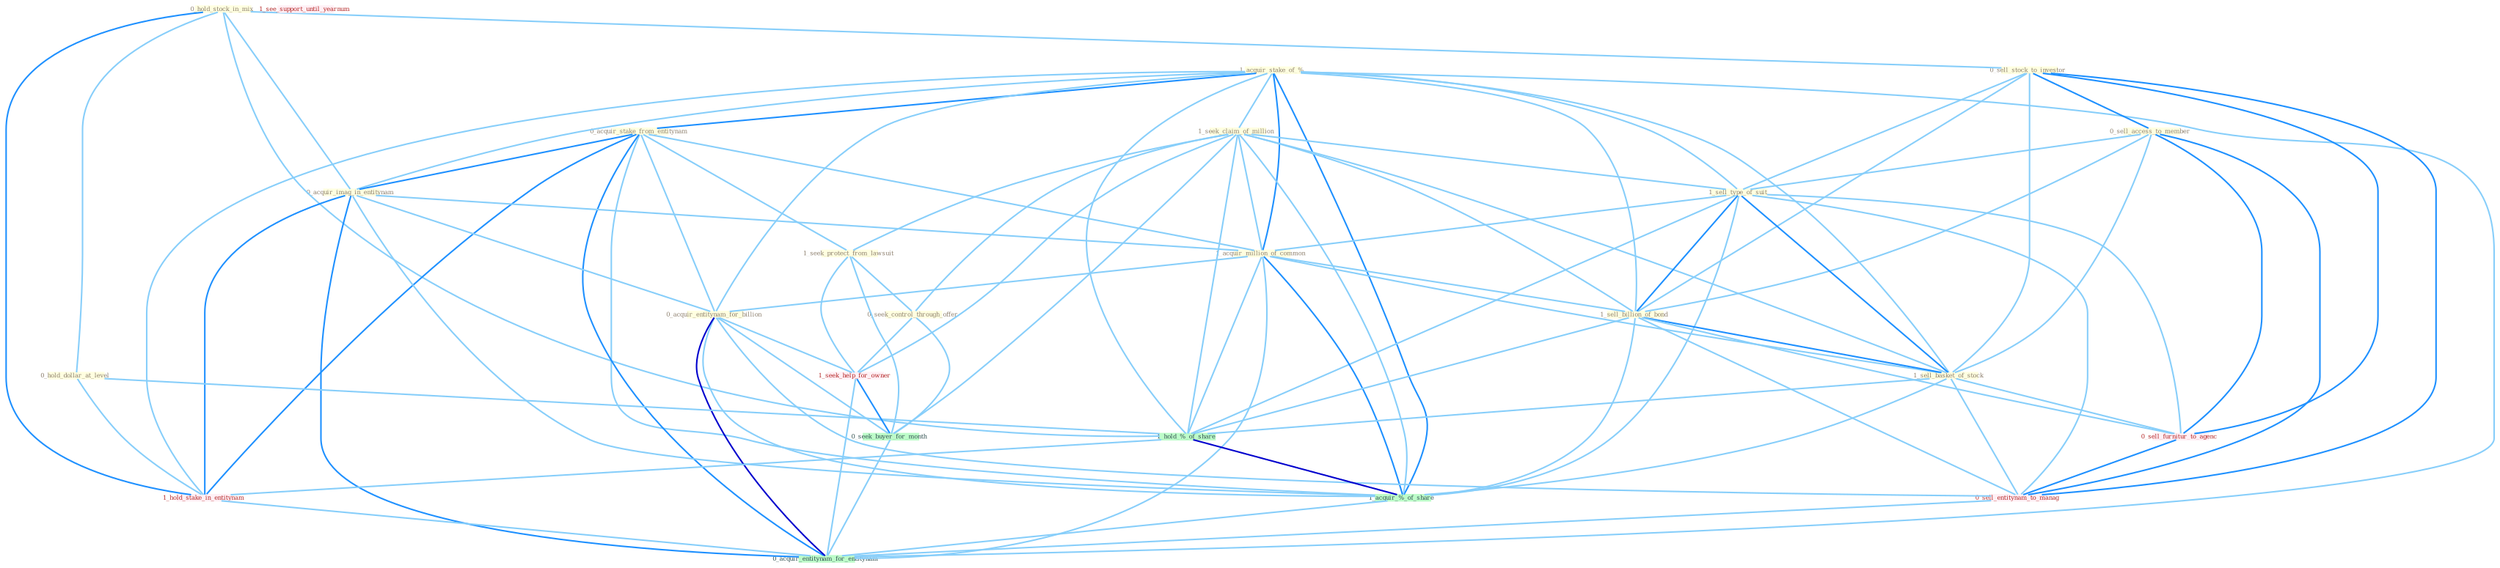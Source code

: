 Graph G{ 
    node
    [shape=polygon,style=filled,width=.5,height=.06,color="#BDFCC9",fixedsize=true,fontsize=4,
    fontcolor="#2f4f4f"];
    {node
    [color="#ffffe0", fontcolor="#8b7d6b"] "0_hold_stock_in_mix " "1_acquir_stake_of_% " "0_sell_stock_to_investor " "0_acquir_stake_from_entitynam " "1_seek_claim_of_million " "0_sell_access_to_member " "0_acquir_imag_in_entitynam " "1_sell_type_of_suit " "1_seek_protect_from_lawsuit " "1_acquir_million_of_common " "1_sell_billion_of_bond " "0_acquir_entitynam_for_billion " "0_hold_dollar_at_level " "0_seek_control_through_offer " "1_sell_basket_of_stock "}
{node [color="#fff0f5", fontcolor="#b22222"] "1_hold_stake_in_entitynam " "1_seek_help_for_owner " "1_see_support_until_yearnum " "0_sell_furnitur_to_agenc " "0_sell_entitynam_to_manag "}
edge [color="#B0E2FF"];

	"0_hold_stock_in_mix " -- "0_sell_stock_to_investor " [w="1", color="#87cefa" ];
	"0_hold_stock_in_mix " -- "0_acquir_imag_in_entitynam " [w="1", color="#87cefa" ];
	"0_hold_stock_in_mix " -- "0_hold_dollar_at_level " [w="1", color="#87cefa" ];
	"0_hold_stock_in_mix " -- "1_hold_%_of_share " [w="1", color="#87cefa" ];
	"0_hold_stock_in_mix " -- "1_hold_stake_in_entitynam " [w="2", color="#1e90ff" , len=0.8];
	"1_acquir_stake_of_% " -- "0_acquir_stake_from_entitynam " [w="2", color="#1e90ff" , len=0.8];
	"1_acquir_stake_of_% " -- "1_seek_claim_of_million " [w="1", color="#87cefa" ];
	"1_acquir_stake_of_% " -- "0_acquir_imag_in_entitynam " [w="1", color="#87cefa" ];
	"1_acquir_stake_of_% " -- "1_sell_type_of_suit " [w="1", color="#87cefa" ];
	"1_acquir_stake_of_% " -- "1_acquir_million_of_common " [w="2", color="#1e90ff" , len=0.8];
	"1_acquir_stake_of_% " -- "1_sell_billion_of_bond " [w="1", color="#87cefa" ];
	"1_acquir_stake_of_% " -- "0_acquir_entitynam_for_billion " [w="1", color="#87cefa" ];
	"1_acquir_stake_of_% " -- "1_sell_basket_of_stock " [w="1", color="#87cefa" ];
	"1_acquir_stake_of_% " -- "1_hold_%_of_share " [w="1", color="#87cefa" ];
	"1_acquir_stake_of_% " -- "1_hold_stake_in_entitynam " [w="1", color="#87cefa" ];
	"1_acquir_stake_of_% " -- "1_acquir_%_of_share " [w="2", color="#1e90ff" , len=0.8];
	"1_acquir_stake_of_% " -- "0_acquir_entitynam_for_entitynam " [w="1", color="#87cefa" ];
	"0_sell_stock_to_investor " -- "0_sell_access_to_member " [w="2", color="#1e90ff" , len=0.8];
	"0_sell_stock_to_investor " -- "1_sell_type_of_suit " [w="1", color="#87cefa" ];
	"0_sell_stock_to_investor " -- "1_sell_billion_of_bond " [w="1", color="#87cefa" ];
	"0_sell_stock_to_investor " -- "1_sell_basket_of_stock " [w="1", color="#87cefa" ];
	"0_sell_stock_to_investor " -- "0_sell_furnitur_to_agenc " [w="2", color="#1e90ff" , len=0.8];
	"0_sell_stock_to_investor " -- "0_sell_entitynam_to_manag " [w="2", color="#1e90ff" , len=0.8];
	"0_acquir_stake_from_entitynam " -- "0_acquir_imag_in_entitynam " [w="2", color="#1e90ff" , len=0.8];
	"0_acquir_stake_from_entitynam " -- "1_seek_protect_from_lawsuit " [w="1", color="#87cefa" ];
	"0_acquir_stake_from_entitynam " -- "1_acquir_million_of_common " [w="1", color="#87cefa" ];
	"0_acquir_stake_from_entitynam " -- "0_acquir_entitynam_for_billion " [w="1", color="#87cefa" ];
	"0_acquir_stake_from_entitynam " -- "1_hold_stake_in_entitynam " [w="2", color="#1e90ff" , len=0.8];
	"0_acquir_stake_from_entitynam " -- "1_acquir_%_of_share " [w="1", color="#87cefa" ];
	"0_acquir_stake_from_entitynam " -- "0_acquir_entitynam_for_entitynam " [w="2", color="#1e90ff" , len=0.8];
	"1_seek_claim_of_million " -- "1_sell_type_of_suit " [w="1", color="#87cefa" ];
	"1_seek_claim_of_million " -- "1_seek_protect_from_lawsuit " [w="1", color="#87cefa" ];
	"1_seek_claim_of_million " -- "1_acquir_million_of_common " [w="1", color="#87cefa" ];
	"1_seek_claim_of_million " -- "1_sell_billion_of_bond " [w="1", color="#87cefa" ];
	"1_seek_claim_of_million " -- "0_seek_control_through_offer " [w="1", color="#87cefa" ];
	"1_seek_claim_of_million " -- "1_sell_basket_of_stock " [w="1", color="#87cefa" ];
	"1_seek_claim_of_million " -- "1_hold_%_of_share " [w="1", color="#87cefa" ];
	"1_seek_claim_of_million " -- "1_seek_help_for_owner " [w="1", color="#87cefa" ];
	"1_seek_claim_of_million " -- "0_seek_buyer_for_month " [w="1", color="#87cefa" ];
	"1_seek_claim_of_million " -- "1_acquir_%_of_share " [w="1", color="#87cefa" ];
	"0_sell_access_to_member " -- "1_sell_type_of_suit " [w="1", color="#87cefa" ];
	"0_sell_access_to_member " -- "1_sell_billion_of_bond " [w="1", color="#87cefa" ];
	"0_sell_access_to_member " -- "1_sell_basket_of_stock " [w="1", color="#87cefa" ];
	"0_sell_access_to_member " -- "0_sell_furnitur_to_agenc " [w="2", color="#1e90ff" , len=0.8];
	"0_sell_access_to_member " -- "0_sell_entitynam_to_manag " [w="2", color="#1e90ff" , len=0.8];
	"0_acquir_imag_in_entitynam " -- "1_acquir_million_of_common " [w="1", color="#87cefa" ];
	"0_acquir_imag_in_entitynam " -- "0_acquir_entitynam_for_billion " [w="1", color="#87cefa" ];
	"0_acquir_imag_in_entitynam " -- "1_hold_stake_in_entitynam " [w="2", color="#1e90ff" , len=0.8];
	"0_acquir_imag_in_entitynam " -- "1_acquir_%_of_share " [w="1", color="#87cefa" ];
	"0_acquir_imag_in_entitynam " -- "0_acquir_entitynam_for_entitynam " [w="2", color="#1e90ff" , len=0.8];
	"1_sell_type_of_suit " -- "1_acquir_million_of_common " [w="1", color="#87cefa" ];
	"1_sell_type_of_suit " -- "1_sell_billion_of_bond " [w="2", color="#1e90ff" , len=0.8];
	"1_sell_type_of_suit " -- "1_sell_basket_of_stock " [w="2", color="#1e90ff" , len=0.8];
	"1_sell_type_of_suit " -- "1_hold_%_of_share " [w="1", color="#87cefa" ];
	"1_sell_type_of_suit " -- "1_acquir_%_of_share " [w="1", color="#87cefa" ];
	"1_sell_type_of_suit " -- "0_sell_furnitur_to_agenc " [w="1", color="#87cefa" ];
	"1_sell_type_of_suit " -- "0_sell_entitynam_to_manag " [w="1", color="#87cefa" ];
	"1_seek_protect_from_lawsuit " -- "0_seek_control_through_offer " [w="1", color="#87cefa" ];
	"1_seek_protect_from_lawsuit " -- "1_seek_help_for_owner " [w="1", color="#87cefa" ];
	"1_seek_protect_from_lawsuit " -- "0_seek_buyer_for_month " [w="1", color="#87cefa" ];
	"1_acquir_million_of_common " -- "1_sell_billion_of_bond " [w="1", color="#87cefa" ];
	"1_acquir_million_of_common " -- "0_acquir_entitynam_for_billion " [w="1", color="#87cefa" ];
	"1_acquir_million_of_common " -- "1_sell_basket_of_stock " [w="1", color="#87cefa" ];
	"1_acquir_million_of_common " -- "1_hold_%_of_share " [w="1", color="#87cefa" ];
	"1_acquir_million_of_common " -- "1_acquir_%_of_share " [w="2", color="#1e90ff" , len=0.8];
	"1_acquir_million_of_common " -- "0_acquir_entitynam_for_entitynam " [w="1", color="#87cefa" ];
	"1_sell_billion_of_bond " -- "1_sell_basket_of_stock " [w="2", color="#1e90ff" , len=0.8];
	"1_sell_billion_of_bond " -- "1_hold_%_of_share " [w="1", color="#87cefa" ];
	"1_sell_billion_of_bond " -- "1_acquir_%_of_share " [w="1", color="#87cefa" ];
	"1_sell_billion_of_bond " -- "0_sell_furnitur_to_agenc " [w="1", color="#87cefa" ];
	"1_sell_billion_of_bond " -- "0_sell_entitynam_to_manag " [w="1", color="#87cefa" ];
	"0_acquir_entitynam_for_billion " -- "1_seek_help_for_owner " [w="1", color="#87cefa" ];
	"0_acquir_entitynam_for_billion " -- "0_seek_buyer_for_month " [w="1", color="#87cefa" ];
	"0_acquir_entitynam_for_billion " -- "1_acquir_%_of_share " [w="1", color="#87cefa" ];
	"0_acquir_entitynam_for_billion " -- "0_sell_entitynam_to_manag " [w="1", color="#87cefa" ];
	"0_acquir_entitynam_for_billion " -- "0_acquir_entitynam_for_entitynam " [w="3", color="#0000cd" , len=0.6];
	"0_hold_dollar_at_level " -- "1_hold_%_of_share " [w="1", color="#87cefa" ];
	"0_hold_dollar_at_level " -- "1_hold_stake_in_entitynam " [w="1", color="#87cefa" ];
	"0_seek_control_through_offer " -- "1_seek_help_for_owner " [w="1", color="#87cefa" ];
	"0_seek_control_through_offer " -- "0_seek_buyer_for_month " [w="1", color="#87cefa" ];
	"1_sell_basket_of_stock " -- "1_hold_%_of_share " [w="1", color="#87cefa" ];
	"1_sell_basket_of_stock " -- "1_acquir_%_of_share " [w="1", color="#87cefa" ];
	"1_sell_basket_of_stock " -- "0_sell_furnitur_to_agenc " [w="1", color="#87cefa" ];
	"1_sell_basket_of_stock " -- "0_sell_entitynam_to_manag " [w="1", color="#87cefa" ];
	"1_hold_%_of_share " -- "1_hold_stake_in_entitynam " [w="1", color="#87cefa" ];
	"1_hold_%_of_share " -- "1_acquir_%_of_share " [w="3", color="#0000cd" , len=0.6];
	"1_hold_stake_in_entitynam " -- "0_acquir_entitynam_for_entitynam " [w="1", color="#87cefa" ];
	"1_seek_help_for_owner " -- "0_seek_buyer_for_month " [w="2", color="#1e90ff" , len=0.8];
	"1_seek_help_for_owner " -- "0_acquir_entitynam_for_entitynam " [w="1", color="#87cefa" ];
	"0_seek_buyer_for_month " -- "0_acquir_entitynam_for_entitynam " [w="1", color="#87cefa" ];
	"1_acquir_%_of_share " -- "0_acquir_entitynam_for_entitynam " [w="1", color="#87cefa" ];
	"0_sell_furnitur_to_agenc " -- "0_sell_entitynam_to_manag " [w="2", color="#1e90ff" , len=0.8];
	"0_sell_entitynam_to_manag " -- "0_acquir_entitynam_for_entitynam " [w="1", color="#87cefa" ];
}